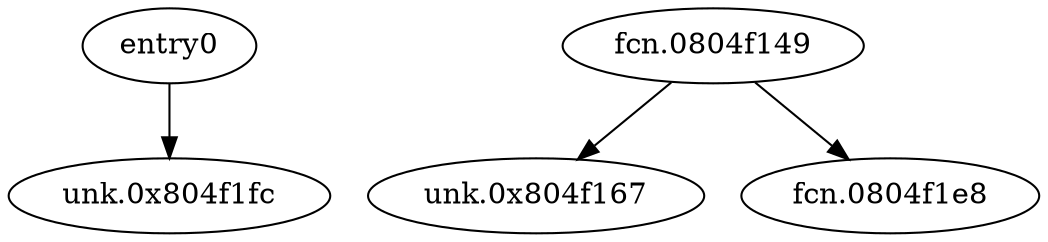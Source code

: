 digraph code {
  "0x0804e5a8" [label="entry0"];
  "0x0804e5a8" -> "0x0804f1fc";
  "0x0804f1fc" [label="unk.0x804f1fc"];
  "0x0804f149" [label="fcn.0804f149"];
  "0x0804f149" -> "0x0804f167";
  "0x0804f167" [label="unk.0x804f167"];
  "0x0804f149" -> "0x0804f1e8";
  "0x0804f1e8" [label="fcn.0804f1e8"];
}